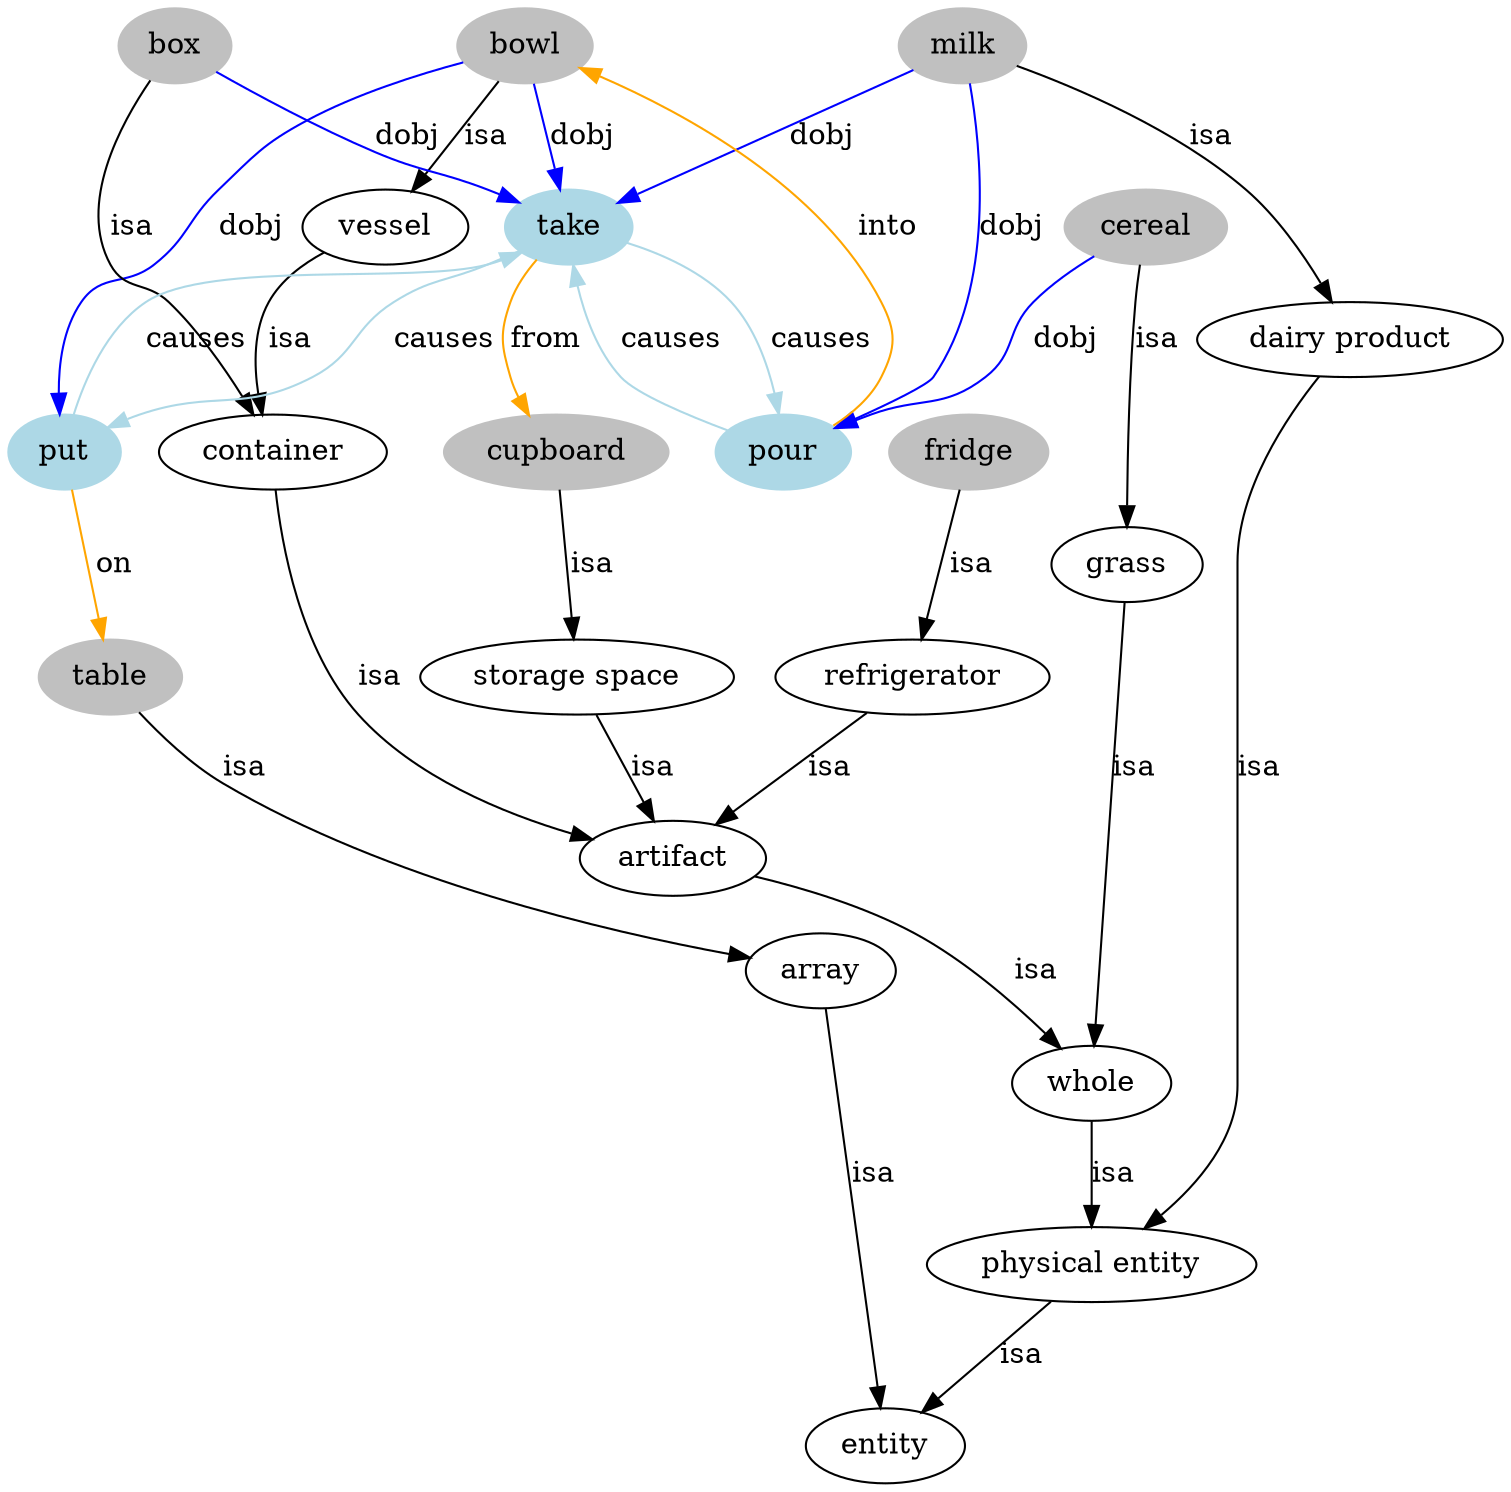 strict digraph  {
bowl [color=grey, style=filled];
vessel;
container;
artifact;
whole;
"physical entity";
entity;
cupboard [color=grey, style=filled];
"storage space";
table [color=grey, style=filled];
array;
cereal [color=grey, style=filled];
grass;
box [color=grey, style=filled];
milk [color=grey, style=filled];
"dairy product";
fridge [color=grey, style=filled];
refrigerator;
take [color=lightblue, style=filled];
put [color=lightblue, style=filled];
pour [color=lightblue, style=filled];
bowl -> vessel  [label=isa];
bowl -> take  [color=blue, label=dobj];
bowl -> put  [color=blue, label=dobj];
vessel -> container  [label=isa];
container -> artifact  [label=isa];
artifact -> whole  [label=isa];
whole -> "physical entity"  [label=isa];
"physical entity" -> entity  [label=isa];
cupboard -> "storage space"  [label=isa];
"storage space" -> artifact  [label=isa];
table -> array  [label=isa];
array -> entity  [label=isa];
cereal -> grass  [label=isa];
cereal -> pour  [color=blue, label=dobj];
grass -> whole  [label=isa];
box -> container  [label=isa];
box -> take  [color=blue, label=dobj];
milk -> "dairy product"  [label=isa];
milk -> take  [color=blue, label=dobj];
milk -> pour  [color=blue, label=dobj];
"dairy product" -> "physical entity"  [label=isa];
fridge -> refrigerator  [label=isa];
refrigerator -> artifact  [label=isa];
take -> cupboard  [color=orange, label=from];
take -> put  [color=lightblue, label=causes];
take -> pour  [color=lightblue, label=causes];
put -> table  [color=orange, label=on];
put -> take  [color=lightblue, label=causes];
pour -> bowl  [color=orange, label=into];
pour -> take  [color=lightblue, label=causes];
}
